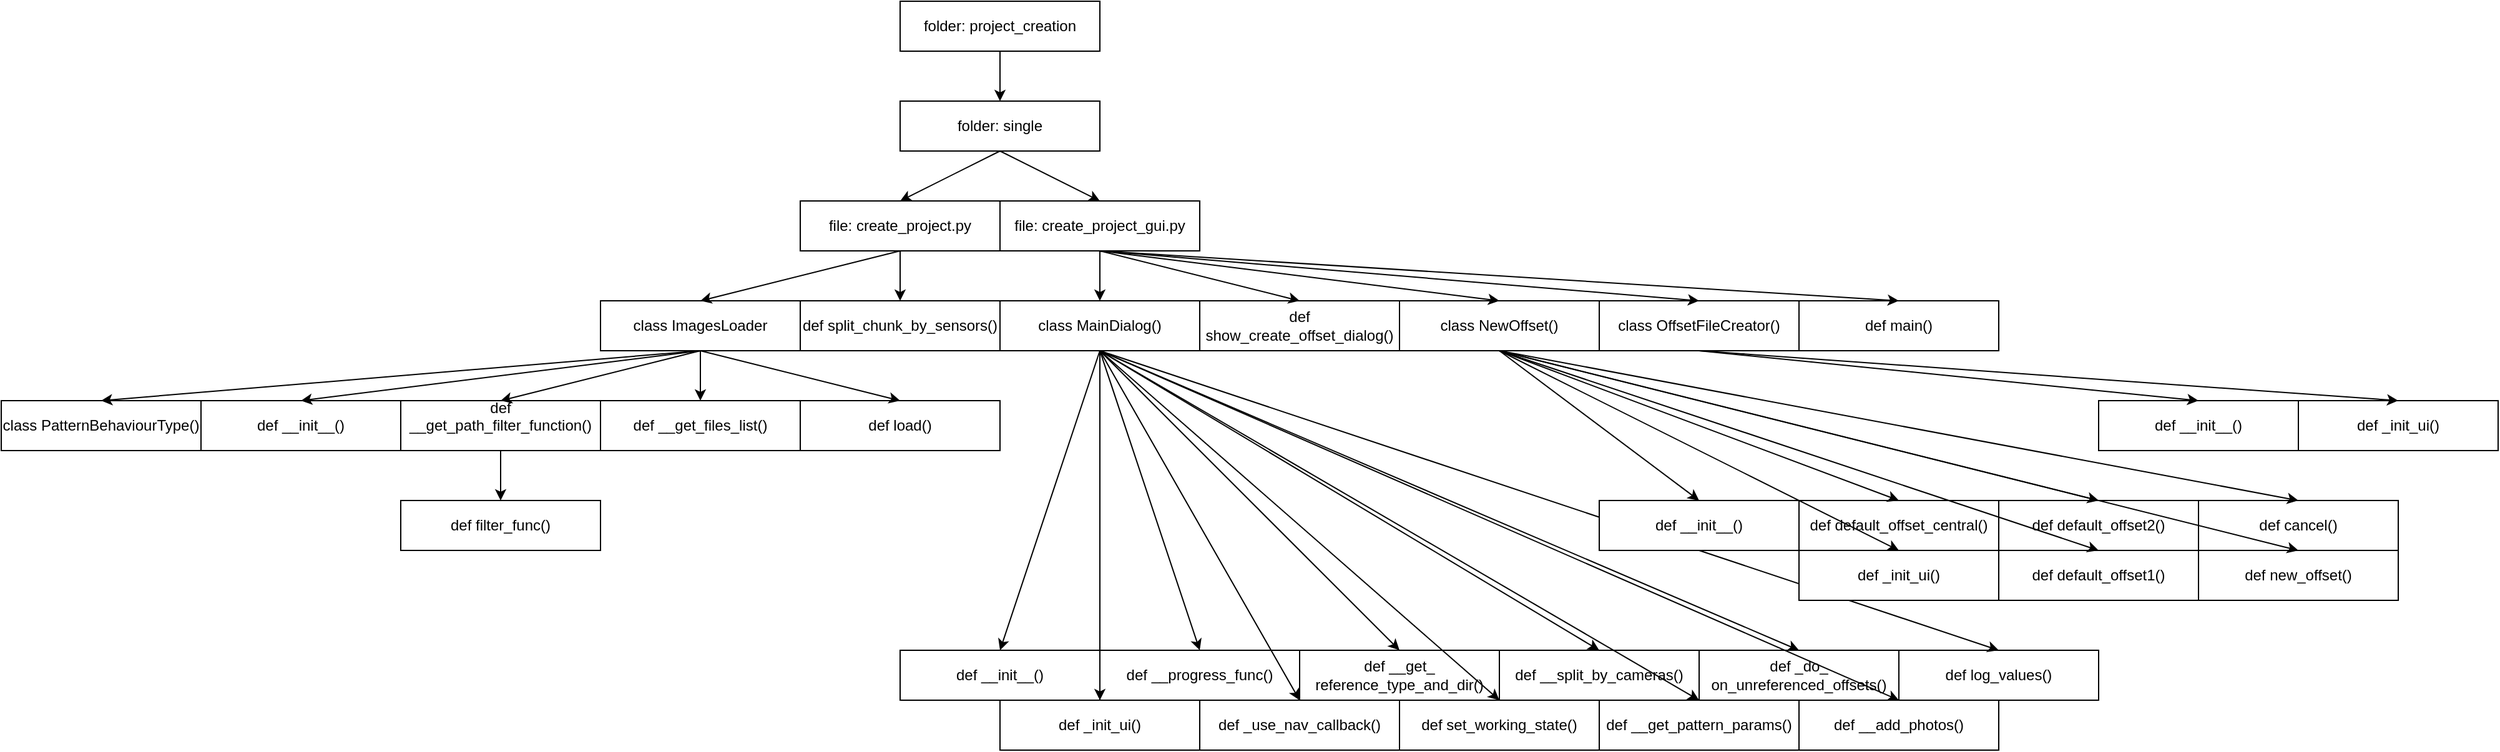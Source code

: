 <mxfile version="16.1.2" type="github">
  <diagram id="RIr_Z3z-brW9ekywnZ3V" name="Page-1">
    <mxGraphModel dx="2321" dy="709" grid="1" gridSize="10" guides="1" tooltips="1" connect="1" arrows="1" fold="1" page="1" pageScale="1" pageWidth="1100" pageHeight="1600" math="0" shadow="0">
      <root>
        <mxCell id="0" />
        <mxCell id="1" parent="0" />
        <mxCell id="7UH--UajJpkIE5nzS5OI-1" value="folder: project_creation" style="rounded=0;whiteSpace=wrap;html=1;" vertex="1" parent="1">
          <mxGeometry x="320" y="80" width="160" height="40" as="geometry" />
        </mxCell>
        <mxCell id="7UH--UajJpkIE5nzS5OI-5" value="folder: single" style="rounded=0;whiteSpace=wrap;html=1;" vertex="1" parent="1">
          <mxGeometry x="320" y="160" width="160" height="40" as="geometry" />
        </mxCell>
        <mxCell id="7UH--UajJpkIE5nzS5OI-6" value="" style="endArrow=classic;html=1;rounded=0;exitX=0.5;exitY=1;exitDx=0;exitDy=0;entryX=0.5;entryY=0;entryDx=0;entryDy=0;" edge="1" parent="1" source="7UH--UajJpkIE5nzS5OI-1" target="7UH--UajJpkIE5nzS5OI-5">
          <mxGeometry width="50" height="50" relative="1" as="geometry">
            <mxPoint x="320" y="250" as="sourcePoint" />
            <mxPoint x="370" y="200" as="targetPoint" />
          </mxGeometry>
        </mxCell>
        <mxCell id="7UH--UajJpkIE5nzS5OI-11" value="file: create_project.py" style="rounded=0;whiteSpace=wrap;html=1;" vertex="1" parent="1">
          <mxGeometry x="240" y="240" width="160" height="40" as="geometry" />
        </mxCell>
        <mxCell id="7UH--UajJpkIE5nzS5OI-12" value="" style="endArrow=classic;html=1;rounded=0;exitX=0.5;exitY=1;exitDx=0;exitDy=0;entryX=0.5;entryY=0;entryDx=0;entryDy=0;" edge="1" parent="1" source="7UH--UajJpkIE5nzS5OI-5" target="7UH--UajJpkIE5nzS5OI-11">
          <mxGeometry width="50" height="50" relative="1" as="geometry">
            <mxPoint x="370" y="250" as="sourcePoint" />
            <mxPoint x="420" y="200" as="targetPoint" />
          </mxGeometry>
        </mxCell>
        <mxCell id="7UH--UajJpkIE5nzS5OI-15" value="file: create_project_gui.py" style="rounded=0;whiteSpace=wrap;html=1;" vertex="1" parent="1">
          <mxGeometry x="400" y="240" width="160" height="40" as="geometry" />
        </mxCell>
        <mxCell id="7UH--UajJpkIE5nzS5OI-16" value="" style="endArrow=classic;html=1;rounded=0;exitX=0.5;exitY=1;exitDx=0;exitDy=0;entryX=0.5;entryY=0;entryDx=0;entryDy=0;" edge="1" parent="1" source="7UH--UajJpkIE5nzS5OI-5" target="7UH--UajJpkIE5nzS5OI-15">
          <mxGeometry width="50" height="50" relative="1" as="geometry">
            <mxPoint x="430" y="260" as="sourcePoint" />
            <mxPoint x="480" y="210" as="targetPoint" />
          </mxGeometry>
        </mxCell>
        <mxCell id="7UH--UajJpkIE5nzS5OI-17" value="class ImagesLoader" style="rounded=0;whiteSpace=wrap;html=1;" vertex="1" parent="1">
          <mxGeometry x="80" y="320" width="160" height="40" as="geometry" />
        </mxCell>
        <mxCell id="7UH--UajJpkIE5nzS5OI-18" value="" style="endArrow=classic;html=1;rounded=0;exitX=0.5;exitY=1;exitDx=0;exitDy=0;entryX=0.5;entryY=0;entryDx=0;entryDy=0;" edge="1" parent="1" source="7UH--UajJpkIE5nzS5OI-11" target="7UH--UajJpkIE5nzS5OI-17">
          <mxGeometry width="50" height="50" relative="1" as="geometry">
            <mxPoint x="460" y="300" as="sourcePoint" />
            <mxPoint x="510" y="250" as="targetPoint" />
          </mxGeometry>
        </mxCell>
        <mxCell id="7UH--UajJpkIE5nzS5OI-19" value="def split_chunk_by_sensors()" style="rounded=0;whiteSpace=wrap;html=1;" vertex="1" parent="1">
          <mxGeometry x="240" y="320" width="160" height="40" as="geometry" />
        </mxCell>
        <mxCell id="7UH--UajJpkIE5nzS5OI-20" value="" style="endArrow=classic;html=1;rounded=0;exitX=0.5;exitY=1;exitDx=0;exitDy=0;entryX=0.5;entryY=0;entryDx=0;entryDy=0;" edge="1" parent="1" source="7UH--UajJpkIE5nzS5OI-11" target="7UH--UajJpkIE5nzS5OI-19">
          <mxGeometry width="50" height="50" relative="1" as="geometry">
            <mxPoint x="460" y="330" as="sourcePoint" />
            <mxPoint x="510" y="280" as="targetPoint" />
          </mxGeometry>
        </mxCell>
        <mxCell id="7UH--UajJpkIE5nzS5OI-22" value="class PatternBehaviourType()" style="rounded=0;whiteSpace=wrap;html=1;" vertex="1" parent="1">
          <mxGeometry x="-400" y="400" width="160" height="40" as="geometry" />
        </mxCell>
        <mxCell id="7UH--UajJpkIE5nzS5OI-23" value="" style="endArrow=classic;html=1;rounded=0;exitX=0.5;exitY=1;exitDx=0;exitDy=0;entryX=0.5;entryY=0;entryDx=0;entryDy=0;" edge="1" parent="1" source="7UH--UajJpkIE5nzS5OI-17" target="7UH--UajJpkIE5nzS5OI-22">
          <mxGeometry width="50" height="50" relative="1" as="geometry">
            <mxPoint x="380" y="350" as="sourcePoint" />
            <mxPoint x="430" y="300" as="targetPoint" />
          </mxGeometry>
        </mxCell>
        <mxCell id="7UH--UajJpkIE5nzS5OI-24" value="def __init__()" style="rounded=0;whiteSpace=wrap;html=1;" vertex="1" parent="1">
          <mxGeometry x="-240" y="400" width="160" height="40" as="geometry" />
        </mxCell>
        <mxCell id="7UH--UajJpkIE5nzS5OI-25" value="&#xa;def __get_path_filter_function()&#xa;&#xa;" style="rounded=0;whiteSpace=wrap;html=1;" vertex="1" parent="1">
          <mxGeometry x="-80" y="400" width="160" height="40" as="geometry" />
        </mxCell>
        <mxCell id="7UH--UajJpkIE5nzS5OI-26" value="def __get_files_list()" style="rounded=0;whiteSpace=wrap;html=1;" vertex="1" parent="1">
          <mxGeometry x="80" y="400" width="160" height="40" as="geometry" />
        </mxCell>
        <mxCell id="7UH--UajJpkIE5nzS5OI-27" value="def load()" style="rounded=0;whiteSpace=wrap;html=1;" vertex="1" parent="1">
          <mxGeometry x="240" y="400" width="160" height="40" as="geometry" />
        </mxCell>
        <mxCell id="7UH--UajJpkIE5nzS5OI-28" value="" style="endArrow=classic;html=1;rounded=0;exitX=0.5;exitY=1;exitDx=0;exitDy=0;entryX=0.5;entryY=0;entryDx=0;entryDy=0;" edge="1" parent="1" source="7UH--UajJpkIE5nzS5OI-17" target="7UH--UajJpkIE5nzS5OI-24">
          <mxGeometry width="50" height="50" relative="1" as="geometry">
            <mxPoint x="380" y="380" as="sourcePoint" />
            <mxPoint x="430" y="330" as="targetPoint" />
          </mxGeometry>
        </mxCell>
        <mxCell id="7UH--UajJpkIE5nzS5OI-31" value="" style="endArrow=classic;html=1;rounded=0;exitX=0.5;exitY=1;exitDx=0;exitDy=0;entryX=0.5;entryY=0;entryDx=0;entryDy=0;" edge="1" parent="1" source="7UH--UajJpkIE5nzS5OI-17" target="7UH--UajJpkIE5nzS5OI-25">
          <mxGeometry width="50" height="50" relative="1" as="geometry">
            <mxPoint x="380" y="380" as="sourcePoint" />
            <mxPoint x="430" y="330" as="targetPoint" />
          </mxGeometry>
        </mxCell>
        <mxCell id="7UH--UajJpkIE5nzS5OI-32" value="" style="endArrow=classic;html=1;rounded=0;exitX=0.5;exitY=1;exitDx=0;exitDy=0;entryX=0.5;entryY=0;entryDx=0;entryDy=0;" edge="1" parent="1" source="7UH--UajJpkIE5nzS5OI-17" target="7UH--UajJpkIE5nzS5OI-26">
          <mxGeometry width="50" height="50" relative="1" as="geometry">
            <mxPoint x="380" y="380" as="sourcePoint" />
            <mxPoint x="430" y="330" as="targetPoint" />
          </mxGeometry>
        </mxCell>
        <mxCell id="7UH--UajJpkIE5nzS5OI-33" value="" style="endArrow=classic;html=1;rounded=0;exitX=0.5;exitY=1;exitDx=0;exitDy=0;entryX=0.5;entryY=0;entryDx=0;entryDy=0;" edge="1" parent="1" source="7UH--UajJpkIE5nzS5OI-17" target="7UH--UajJpkIE5nzS5OI-27">
          <mxGeometry width="50" height="50" relative="1" as="geometry">
            <mxPoint x="380" y="380" as="sourcePoint" />
            <mxPoint x="430" y="330" as="targetPoint" />
          </mxGeometry>
        </mxCell>
        <mxCell id="7UH--UajJpkIE5nzS5OI-34" value="def filter_func()" style="rounded=0;whiteSpace=wrap;html=1;" vertex="1" parent="1">
          <mxGeometry x="-80" y="480" width="160" height="40" as="geometry" />
        </mxCell>
        <mxCell id="7UH--UajJpkIE5nzS5OI-35" value="" style="endArrow=classic;html=1;rounded=0;exitX=0.5;exitY=1;exitDx=0;exitDy=0;entryX=0.5;entryY=0;entryDx=0;entryDy=0;" edge="1" parent="1" source="7UH--UajJpkIE5nzS5OI-25" target="7UH--UajJpkIE5nzS5OI-34">
          <mxGeometry width="50" height="50" relative="1" as="geometry">
            <mxPoint x="-30" y="350" as="sourcePoint" />
            <mxPoint x="20" y="300" as="targetPoint" />
          </mxGeometry>
        </mxCell>
        <mxCell id="7UH--UajJpkIE5nzS5OI-36" value="class MainDialog()" style="rounded=0;whiteSpace=wrap;html=1;" vertex="1" parent="1">
          <mxGeometry x="400" y="320" width="160" height="40" as="geometry" />
        </mxCell>
        <mxCell id="7UH--UajJpkIE5nzS5OI-37" value="def show_create_offset_dialog()" style="rounded=0;whiteSpace=wrap;html=1;" vertex="1" parent="1">
          <mxGeometry x="560" y="320" width="160" height="40" as="geometry" />
        </mxCell>
        <mxCell id="7UH--UajJpkIE5nzS5OI-38" value="class NewOffset()" style="rounded=0;whiteSpace=wrap;html=1;" vertex="1" parent="1">
          <mxGeometry x="720" y="320" width="160" height="40" as="geometry" />
        </mxCell>
        <mxCell id="7UH--UajJpkIE5nzS5OI-39" value="class OffsetFileCreator()" style="rounded=0;whiteSpace=wrap;html=1;" vertex="1" parent="1">
          <mxGeometry x="880" y="320" width="160" height="40" as="geometry" />
        </mxCell>
        <mxCell id="7UH--UajJpkIE5nzS5OI-40" value="def main()" style="rounded=0;whiteSpace=wrap;html=1;" vertex="1" parent="1">
          <mxGeometry x="1040" y="320" width="160" height="40" as="geometry" />
        </mxCell>
        <mxCell id="7UH--UajJpkIE5nzS5OI-41" value="" style="endArrow=classic;html=1;rounded=0;exitX=0.5;exitY=1;exitDx=0;exitDy=0;entryX=0.5;entryY=0;entryDx=0;entryDy=0;" edge="1" parent="1" source="7UH--UajJpkIE5nzS5OI-15" target="7UH--UajJpkIE5nzS5OI-36">
          <mxGeometry width="50" height="50" relative="1" as="geometry">
            <mxPoint x="770" y="370" as="sourcePoint" />
            <mxPoint x="820" y="320" as="targetPoint" />
          </mxGeometry>
        </mxCell>
        <mxCell id="7UH--UajJpkIE5nzS5OI-42" value="" style="endArrow=classic;html=1;rounded=0;exitX=0.5;exitY=1;exitDx=0;exitDy=0;entryX=0.5;entryY=0;entryDx=0;entryDy=0;" edge="1" parent="1" source="7UH--UajJpkIE5nzS5OI-15" target="7UH--UajJpkIE5nzS5OI-37">
          <mxGeometry width="50" height="50" relative="1" as="geometry">
            <mxPoint x="770" y="370" as="sourcePoint" />
            <mxPoint x="820" y="320" as="targetPoint" />
          </mxGeometry>
        </mxCell>
        <mxCell id="7UH--UajJpkIE5nzS5OI-43" value="" style="endArrow=classic;html=1;rounded=0;exitX=0.5;exitY=1;exitDx=0;exitDy=0;entryX=0.5;entryY=0;entryDx=0;entryDy=0;" edge="1" parent="1" source="7UH--UajJpkIE5nzS5OI-15" target="7UH--UajJpkIE5nzS5OI-38">
          <mxGeometry width="50" height="50" relative="1" as="geometry">
            <mxPoint x="770" y="370" as="sourcePoint" />
            <mxPoint x="820" y="320" as="targetPoint" />
          </mxGeometry>
        </mxCell>
        <mxCell id="7UH--UajJpkIE5nzS5OI-44" value="" style="endArrow=classic;html=1;rounded=0;exitX=0.5;exitY=1;exitDx=0;exitDy=0;entryX=0.5;entryY=0;entryDx=0;entryDy=0;" edge="1" parent="1" source="7UH--UajJpkIE5nzS5OI-15" target="7UH--UajJpkIE5nzS5OI-39">
          <mxGeometry width="50" height="50" relative="1" as="geometry">
            <mxPoint x="770" y="370" as="sourcePoint" />
            <mxPoint x="820" y="320" as="targetPoint" />
          </mxGeometry>
        </mxCell>
        <mxCell id="7UH--UajJpkIE5nzS5OI-45" value="" style="endArrow=classic;html=1;rounded=0;exitX=0.5;exitY=1;exitDx=0;exitDy=0;entryX=0.5;entryY=0;entryDx=0;entryDy=0;" edge="1" parent="1" source="7UH--UajJpkIE5nzS5OI-15" target="7UH--UajJpkIE5nzS5OI-40">
          <mxGeometry width="50" height="50" relative="1" as="geometry">
            <mxPoint x="770" y="370" as="sourcePoint" />
            <mxPoint x="820" y="320" as="targetPoint" />
          </mxGeometry>
        </mxCell>
        <mxCell id="7UH--UajJpkIE5nzS5OI-46" value="def __init__()" style="rounded=0;whiteSpace=wrap;html=1;" vertex="1" parent="1">
          <mxGeometry x="320" y="600" width="160" height="40" as="geometry" />
        </mxCell>
        <mxCell id="7UH--UajJpkIE5nzS5OI-47" value="def _init_ui()" style="rounded=0;whiteSpace=wrap;html=1;" vertex="1" parent="1">
          <mxGeometry x="400" y="640" width="160" height="40" as="geometry" />
        </mxCell>
        <mxCell id="7UH--UajJpkIE5nzS5OI-48" value="def __progress_func()" style="rounded=0;whiteSpace=wrap;html=1;" vertex="1" parent="1">
          <mxGeometry x="480" y="600" width="160" height="40" as="geometry" />
        </mxCell>
        <mxCell id="7UH--UajJpkIE5nzS5OI-49" value="def _use_nav_callback()" style="rounded=0;whiteSpace=wrap;html=1;" vertex="1" parent="1">
          <mxGeometry x="560" y="640" width="160" height="40" as="geometry" />
        </mxCell>
        <mxCell id="7UH--UajJpkIE5nzS5OI-50" value="def __get_ reference_type_and_dir()" style="rounded=0;whiteSpace=wrap;html=1;" vertex="1" parent="1">
          <mxGeometry x="640" y="600" width="160" height="40" as="geometry" />
        </mxCell>
        <mxCell id="7UH--UajJpkIE5nzS5OI-51" value="def set_working_state()" style="rounded=0;whiteSpace=wrap;html=1;" vertex="1" parent="1">
          <mxGeometry x="720" y="640" width="160" height="40" as="geometry" />
        </mxCell>
        <mxCell id="7UH--UajJpkIE5nzS5OI-52" value="def __split_by_cameras()" style="rounded=0;whiteSpace=wrap;html=1;" vertex="1" parent="1">
          <mxGeometry x="800" y="600" width="160" height="40" as="geometry" />
        </mxCell>
        <mxCell id="7UH--UajJpkIE5nzS5OI-53" value="def __get_pattern_params()" style="rounded=0;whiteSpace=wrap;html=1;" vertex="1" parent="1">
          <mxGeometry x="880" y="640" width="160" height="40" as="geometry" />
        </mxCell>
        <mxCell id="7UH--UajJpkIE5nzS5OI-54" value="def _do_ on_unreferenced_offsets()" style="rounded=0;whiteSpace=wrap;html=1;" vertex="1" parent="1">
          <mxGeometry x="960" y="600" width="160" height="40" as="geometry" />
        </mxCell>
        <mxCell id="7UH--UajJpkIE5nzS5OI-55" value="def __add_photos()" style="rounded=0;whiteSpace=wrap;html=1;" vertex="1" parent="1">
          <mxGeometry x="1040" y="640" width="160" height="40" as="geometry" />
        </mxCell>
        <mxCell id="7UH--UajJpkIE5nzS5OI-56" value="def log_values()" style="rounded=0;whiteSpace=wrap;html=1;" vertex="1" parent="1">
          <mxGeometry x="1120" y="600" width="160" height="40" as="geometry" />
        </mxCell>
        <mxCell id="7UH--UajJpkIE5nzS5OI-57" value="" style="endArrow=classic;html=1;rounded=0;exitX=0.5;exitY=1;exitDx=0;exitDy=0;entryX=0.5;entryY=0;entryDx=0;entryDy=0;" edge="1" parent="1" source="7UH--UajJpkIE5nzS5OI-36" target="7UH--UajJpkIE5nzS5OI-46">
          <mxGeometry width="50" height="50" relative="1" as="geometry">
            <mxPoint x="770" y="370" as="sourcePoint" />
            <mxPoint x="820" y="320" as="targetPoint" />
          </mxGeometry>
        </mxCell>
        <mxCell id="7UH--UajJpkIE5nzS5OI-58" value="" style="endArrow=classic;html=1;rounded=0;exitX=0.5;exitY=1;exitDx=0;exitDy=0;entryX=0.5;entryY=0;entryDx=0;entryDy=0;" edge="1" parent="1" source="7UH--UajJpkIE5nzS5OI-36" target="7UH--UajJpkIE5nzS5OI-47">
          <mxGeometry width="50" height="50" relative="1" as="geometry">
            <mxPoint x="770" y="370" as="sourcePoint" />
            <mxPoint x="820" y="320" as="targetPoint" />
          </mxGeometry>
        </mxCell>
        <mxCell id="7UH--UajJpkIE5nzS5OI-59" value="" style="endArrow=classic;html=1;rounded=0;exitX=0.5;exitY=1;exitDx=0;exitDy=0;entryX=0.5;entryY=0;entryDx=0;entryDy=0;" edge="1" parent="1" source="7UH--UajJpkIE5nzS5OI-36" target="7UH--UajJpkIE5nzS5OI-48">
          <mxGeometry width="50" height="50" relative="1" as="geometry">
            <mxPoint x="770" y="370" as="sourcePoint" />
            <mxPoint x="820" y="320" as="targetPoint" />
          </mxGeometry>
        </mxCell>
        <mxCell id="7UH--UajJpkIE5nzS5OI-60" value="" style="endArrow=classic;html=1;rounded=0;exitX=0.5;exitY=1;exitDx=0;exitDy=0;entryX=0.5;entryY=0;entryDx=0;entryDy=0;" edge="1" parent="1" source="7UH--UajJpkIE5nzS5OI-36" target="7UH--UajJpkIE5nzS5OI-49">
          <mxGeometry width="50" height="50" relative="1" as="geometry">
            <mxPoint x="770" y="370" as="sourcePoint" />
            <mxPoint x="820" y="320" as="targetPoint" />
          </mxGeometry>
        </mxCell>
        <mxCell id="7UH--UajJpkIE5nzS5OI-61" value="" style="endArrow=classic;html=1;rounded=0;exitX=0.5;exitY=1;exitDx=0;exitDy=0;entryX=0.5;entryY=0;entryDx=0;entryDy=0;" edge="1" parent="1" source="7UH--UajJpkIE5nzS5OI-36" target="7UH--UajJpkIE5nzS5OI-50">
          <mxGeometry width="50" height="50" relative="1" as="geometry">
            <mxPoint x="770" y="370" as="sourcePoint" />
            <mxPoint x="820" y="320" as="targetPoint" />
          </mxGeometry>
        </mxCell>
        <mxCell id="7UH--UajJpkIE5nzS5OI-62" value="" style="endArrow=classic;html=1;rounded=0;exitX=0.5;exitY=1;exitDx=0;exitDy=0;entryX=0.5;entryY=0;entryDx=0;entryDy=0;" edge="1" parent="1" source="7UH--UajJpkIE5nzS5OI-36" target="7UH--UajJpkIE5nzS5OI-51">
          <mxGeometry width="50" height="50" relative="1" as="geometry">
            <mxPoint x="770" y="370" as="sourcePoint" />
            <mxPoint x="820" y="320" as="targetPoint" />
          </mxGeometry>
        </mxCell>
        <mxCell id="7UH--UajJpkIE5nzS5OI-63" value="" style="endArrow=classic;html=1;rounded=0;exitX=0.5;exitY=1;exitDx=0;exitDy=0;entryX=0.5;entryY=0;entryDx=0;entryDy=0;" edge="1" parent="1" source="7UH--UajJpkIE5nzS5OI-36" target="7UH--UajJpkIE5nzS5OI-52">
          <mxGeometry width="50" height="50" relative="1" as="geometry">
            <mxPoint x="770" y="370" as="sourcePoint" />
            <mxPoint x="820" y="320" as="targetPoint" />
          </mxGeometry>
        </mxCell>
        <mxCell id="7UH--UajJpkIE5nzS5OI-64" value="" style="endArrow=classic;html=1;rounded=0;exitX=0.5;exitY=1;exitDx=0;exitDy=0;entryX=0.5;entryY=0;entryDx=0;entryDy=0;" edge="1" parent="1" source="7UH--UajJpkIE5nzS5OI-36" target="7UH--UajJpkIE5nzS5OI-53">
          <mxGeometry width="50" height="50" relative="1" as="geometry">
            <mxPoint x="770" y="370" as="sourcePoint" />
            <mxPoint x="820" y="320" as="targetPoint" />
          </mxGeometry>
        </mxCell>
        <mxCell id="7UH--UajJpkIE5nzS5OI-65" value="" style="endArrow=classic;html=1;rounded=0;exitX=0.5;exitY=1;exitDx=0;exitDy=0;entryX=0.5;entryY=0;entryDx=0;entryDy=0;" edge="1" parent="1" source="7UH--UajJpkIE5nzS5OI-36" target="7UH--UajJpkIE5nzS5OI-54">
          <mxGeometry width="50" height="50" relative="1" as="geometry">
            <mxPoint x="770" y="370" as="sourcePoint" />
            <mxPoint x="820" y="320" as="targetPoint" />
          </mxGeometry>
        </mxCell>
        <mxCell id="7UH--UajJpkIE5nzS5OI-66" value="" style="endArrow=classic;html=1;rounded=0;exitX=0.5;exitY=1;exitDx=0;exitDy=0;entryX=0.5;entryY=0;entryDx=0;entryDy=0;" edge="1" parent="1" source="7UH--UajJpkIE5nzS5OI-36" target="7UH--UajJpkIE5nzS5OI-55">
          <mxGeometry width="50" height="50" relative="1" as="geometry">
            <mxPoint x="770" y="370" as="sourcePoint" />
            <mxPoint x="820" y="320" as="targetPoint" />
          </mxGeometry>
        </mxCell>
        <mxCell id="7UH--UajJpkIE5nzS5OI-67" value="" style="endArrow=classic;html=1;rounded=0;exitX=0.5;exitY=1;exitDx=0;exitDy=0;entryX=0.5;entryY=0;entryDx=0;entryDy=0;" edge="1" parent="1" source="7UH--UajJpkIE5nzS5OI-36" target="7UH--UajJpkIE5nzS5OI-56">
          <mxGeometry width="50" height="50" relative="1" as="geometry">
            <mxPoint x="770" y="370" as="sourcePoint" />
            <mxPoint x="820" y="320" as="targetPoint" />
          </mxGeometry>
        </mxCell>
        <mxCell id="7UH--UajJpkIE5nzS5OI-68" value="def __init__()" style="rounded=0;whiteSpace=wrap;html=1;" vertex="1" parent="1">
          <mxGeometry x="880" y="480" width="160" height="40" as="geometry" />
        </mxCell>
        <mxCell id="7UH--UajJpkIE5nzS5OI-70" value="def _init_ui()" style="rounded=0;whiteSpace=wrap;html=1;" vertex="1" parent="1">
          <mxGeometry x="1040" y="520" width="160" height="40" as="geometry" />
        </mxCell>
        <mxCell id="7UH--UajJpkIE5nzS5OI-71" value="def default_offset_central()" style="rounded=0;whiteSpace=wrap;html=1;" vertex="1" parent="1">
          <mxGeometry x="1040" y="480" width="160" height="40" as="geometry" />
        </mxCell>
        <mxCell id="7UH--UajJpkIE5nzS5OI-72" value="def default_offset1()" style="rounded=0;whiteSpace=wrap;html=1;" vertex="1" parent="1">
          <mxGeometry x="1200" y="520" width="160" height="40" as="geometry" />
        </mxCell>
        <mxCell id="7UH--UajJpkIE5nzS5OI-73" value="def default_offset2()" style="rounded=0;whiteSpace=wrap;html=1;" vertex="1" parent="1">
          <mxGeometry x="1200" y="480" width="160" height="40" as="geometry" />
        </mxCell>
        <mxCell id="7UH--UajJpkIE5nzS5OI-74" value="def new_offset()" style="rounded=0;whiteSpace=wrap;html=1;" vertex="1" parent="1">
          <mxGeometry x="1360" y="520" width="160" height="40" as="geometry" />
        </mxCell>
        <mxCell id="7UH--UajJpkIE5nzS5OI-75" value="def cancel()" style="rounded=0;whiteSpace=wrap;html=1;" vertex="1" parent="1">
          <mxGeometry x="1360" y="480" width="160" height="40" as="geometry" />
        </mxCell>
        <mxCell id="7UH--UajJpkIE5nzS5OI-76" value="" style="endArrow=classic;html=1;rounded=0;exitX=0.5;exitY=1;exitDx=0;exitDy=0;entryX=0.5;entryY=0;entryDx=0;entryDy=0;" edge="1" parent="1" source="7UH--UajJpkIE5nzS5OI-38" target="7UH--UajJpkIE5nzS5OI-68">
          <mxGeometry width="50" height="50" relative="1" as="geometry">
            <mxPoint x="930" y="300" as="sourcePoint" />
            <mxPoint x="980" y="250" as="targetPoint" />
          </mxGeometry>
        </mxCell>
        <mxCell id="7UH--UajJpkIE5nzS5OI-77" value="" style="endArrow=classic;html=1;rounded=0;exitX=0.5;exitY=1;exitDx=0;exitDy=0;entryX=0.5;entryY=0;entryDx=0;entryDy=0;" edge="1" parent="1" source="7UH--UajJpkIE5nzS5OI-38" target="7UH--UajJpkIE5nzS5OI-70">
          <mxGeometry width="50" height="50" relative="1" as="geometry">
            <mxPoint x="930" y="300" as="sourcePoint" />
            <mxPoint x="980" y="250" as="targetPoint" />
          </mxGeometry>
        </mxCell>
        <mxCell id="7UH--UajJpkIE5nzS5OI-78" value="" style="endArrow=classic;html=1;rounded=0;exitX=0.5;exitY=1;exitDx=0;exitDy=0;entryX=0.5;entryY=0;entryDx=0;entryDy=0;" edge="1" parent="1" source="7UH--UajJpkIE5nzS5OI-38" target="7UH--UajJpkIE5nzS5OI-71">
          <mxGeometry width="50" height="50" relative="1" as="geometry">
            <mxPoint x="930" y="300" as="sourcePoint" />
            <mxPoint x="980" y="250" as="targetPoint" />
          </mxGeometry>
        </mxCell>
        <mxCell id="7UH--UajJpkIE5nzS5OI-79" value="" style="endArrow=classic;html=1;rounded=0;exitX=0.5;exitY=1;exitDx=0;exitDy=0;entryX=0.5;entryY=0;entryDx=0;entryDy=0;" edge="1" parent="1" source="7UH--UajJpkIE5nzS5OI-38" target="7UH--UajJpkIE5nzS5OI-72">
          <mxGeometry width="50" height="50" relative="1" as="geometry">
            <mxPoint x="930" y="300" as="sourcePoint" />
            <mxPoint x="980" y="250" as="targetPoint" />
          </mxGeometry>
        </mxCell>
        <mxCell id="7UH--UajJpkIE5nzS5OI-80" value="" style="endArrow=classic;html=1;rounded=0;exitX=0.5;exitY=1;exitDx=0;exitDy=0;entryX=0.5;entryY=0;entryDx=0;entryDy=0;" edge="1" parent="1" source="7UH--UajJpkIE5nzS5OI-38" target="7UH--UajJpkIE5nzS5OI-73">
          <mxGeometry width="50" height="50" relative="1" as="geometry">
            <mxPoint x="930" y="300" as="sourcePoint" />
            <mxPoint x="980" y="250" as="targetPoint" />
          </mxGeometry>
        </mxCell>
        <mxCell id="7UH--UajJpkIE5nzS5OI-81" value="" style="endArrow=classic;html=1;rounded=0;exitX=0.5;exitY=1;exitDx=0;exitDy=0;entryX=0.5;entryY=0;entryDx=0;entryDy=0;" edge="1" parent="1" source="7UH--UajJpkIE5nzS5OI-38" target="7UH--UajJpkIE5nzS5OI-74">
          <mxGeometry width="50" height="50" relative="1" as="geometry">
            <mxPoint x="930" y="300" as="sourcePoint" />
            <mxPoint x="980" y="250" as="targetPoint" />
          </mxGeometry>
        </mxCell>
        <mxCell id="7UH--UajJpkIE5nzS5OI-82" value="" style="endArrow=classic;html=1;rounded=0;exitX=0.5;exitY=1;exitDx=0;exitDy=0;entryX=0.5;entryY=0;entryDx=0;entryDy=0;" edge="1" parent="1" source="7UH--UajJpkIE5nzS5OI-38" target="7UH--UajJpkIE5nzS5OI-75">
          <mxGeometry width="50" height="50" relative="1" as="geometry">
            <mxPoint x="930" y="300" as="sourcePoint" />
            <mxPoint x="980" y="250" as="targetPoint" />
          </mxGeometry>
        </mxCell>
        <mxCell id="7UH--UajJpkIE5nzS5OI-83" value="def __init__()" style="rounded=0;whiteSpace=wrap;html=1;" vertex="1" parent="1">
          <mxGeometry x="1280" y="400" width="160" height="40" as="geometry" />
        </mxCell>
        <mxCell id="7UH--UajJpkIE5nzS5OI-84" value="def _init_ui()" style="rounded=0;whiteSpace=wrap;html=1;" vertex="1" parent="1">
          <mxGeometry x="1440" y="400" width="160" height="40" as="geometry" />
        </mxCell>
        <mxCell id="7UH--UajJpkIE5nzS5OI-85" value="" style="endArrow=classic;html=1;rounded=0;exitX=0.5;exitY=1;exitDx=0;exitDy=0;entryX=0.5;entryY=0;entryDx=0;entryDy=0;" edge="1" parent="1" source="7UH--UajJpkIE5nzS5OI-39" target="7UH--UajJpkIE5nzS5OI-83">
          <mxGeometry width="50" height="50" relative="1" as="geometry">
            <mxPoint x="1180" y="520" as="sourcePoint" />
            <mxPoint x="1230" y="470" as="targetPoint" />
          </mxGeometry>
        </mxCell>
        <mxCell id="7UH--UajJpkIE5nzS5OI-86" value="" style="endArrow=classic;html=1;rounded=0;exitX=0.5;exitY=1;exitDx=0;exitDy=0;entryX=0.5;entryY=0;entryDx=0;entryDy=0;" edge="1" parent="1" source="7UH--UajJpkIE5nzS5OI-39" target="7UH--UajJpkIE5nzS5OI-84">
          <mxGeometry width="50" height="50" relative="1" as="geometry">
            <mxPoint x="1180" y="520" as="sourcePoint" />
            <mxPoint x="1230" y="470" as="targetPoint" />
          </mxGeometry>
        </mxCell>
      </root>
    </mxGraphModel>
  </diagram>
</mxfile>
